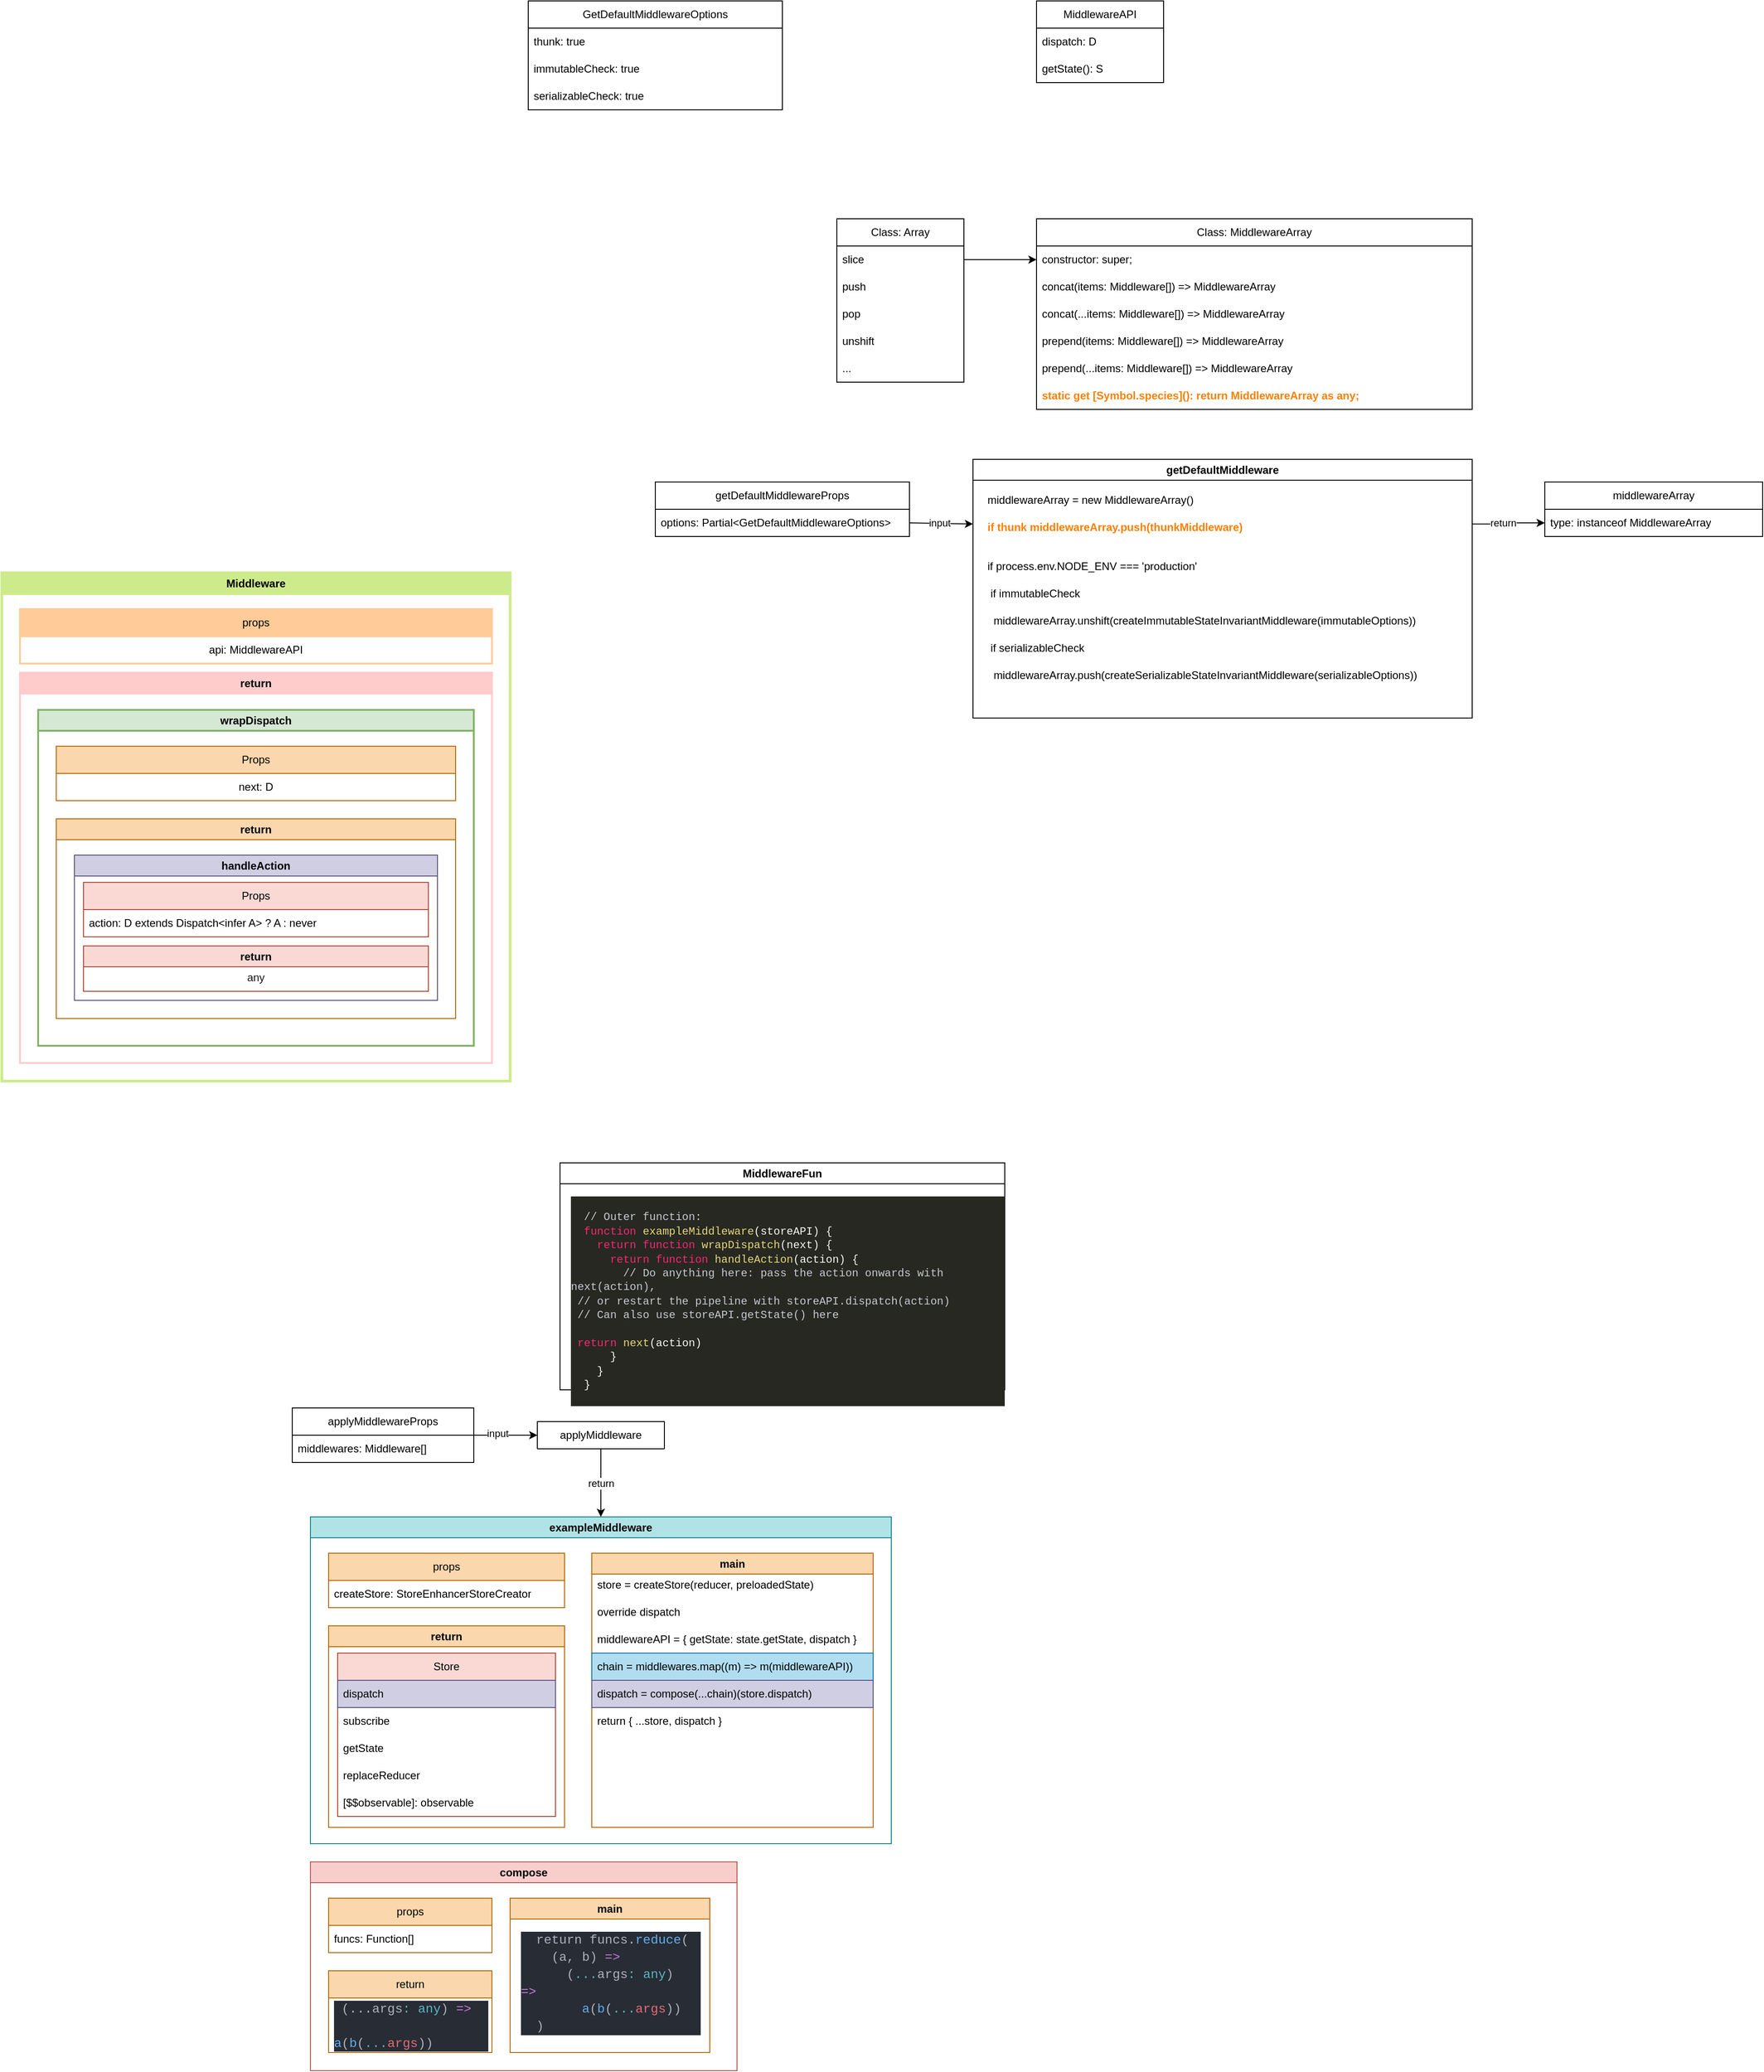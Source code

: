 <mxfile version="20.8.13" type="github">
  <diagram name="第 1 页" id="Je5M9p50dfMenlb4uafC">
    <mxGraphModel dx="2508" dy="2384" grid="1" gridSize="10" guides="1" tooltips="1" connect="1" arrows="1" fold="1" page="1" pageScale="1" pageWidth="827" pageHeight="1169" math="0" shadow="0">
      <root>
        <mxCell id="0" />
        <mxCell id="1" parent="0" />
        <mxCell id="uOk9SfMnvMUk-7f9dFpr-8" value="Class: MiddlewareArray" style="swimlane;fontStyle=0;childLayout=stackLayout;horizontal=1;startSize=30;horizontalStack=0;resizeParent=1;resizeParentMax=0;resizeLast=0;collapsible=1;marginBottom=0;whiteSpace=wrap;html=1;" vertex="1" parent="1">
          <mxGeometry x="-90" y="210" width="480" height="210" as="geometry">
            <mxRectangle x="420" y="400" width="60" height="30" as="alternateBounds" />
          </mxGeometry>
        </mxCell>
        <mxCell id="uOk9SfMnvMUk-7f9dFpr-9" value="constructor: super;" style="text;strokeColor=none;fillColor=none;align=left;verticalAlign=middle;spacingLeft=4;spacingRight=4;overflow=hidden;points=[[0,0.5],[1,0.5]];portConstraint=eastwest;rotatable=0;whiteSpace=wrap;html=1;" vertex="1" parent="uOk9SfMnvMUk-7f9dFpr-8">
          <mxGeometry y="30" width="480" height="30" as="geometry" />
        </mxCell>
        <mxCell id="uOk9SfMnvMUk-7f9dFpr-31" value="concat(items: Middleware[]) =&amp;gt; MiddlewareArray" style="text;strokeColor=none;fillColor=none;align=left;verticalAlign=middle;spacingLeft=4;spacingRight=4;overflow=hidden;points=[[0,0.5],[1,0.5]];portConstraint=eastwest;rotatable=0;whiteSpace=wrap;html=1;" vertex="1" parent="uOk9SfMnvMUk-7f9dFpr-8">
          <mxGeometry y="60" width="480" height="30" as="geometry" />
        </mxCell>
        <mxCell id="uOk9SfMnvMUk-7f9dFpr-30" value="concat(...items: Middleware[]) =&amp;gt; MiddlewareArray" style="text;strokeColor=none;fillColor=none;align=left;verticalAlign=middle;spacingLeft=4;spacingRight=4;overflow=hidden;points=[[0,0.5],[1,0.5]];portConstraint=eastwest;rotatable=0;whiteSpace=wrap;html=1;" vertex="1" parent="uOk9SfMnvMUk-7f9dFpr-8">
          <mxGeometry y="90" width="480" height="30" as="geometry" />
        </mxCell>
        <mxCell id="uOk9SfMnvMUk-7f9dFpr-28" value="prepend(items: Middleware[]) =&amp;gt; MiddlewareArray" style="text;strokeColor=none;fillColor=none;align=left;verticalAlign=middle;spacingLeft=4;spacingRight=4;overflow=hidden;points=[[0,0.5],[1,0.5]];portConstraint=eastwest;rotatable=0;whiteSpace=wrap;html=1;" vertex="1" parent="uOk9SfMnvMUk-7f9dFpr-8">
          <mxGeometry y="120" width="480" height="30" as="geometry" />
        </mxCell>
        <mxCell id="uOk9SfMnvMUk-7f9dFpr-27" value="prepend(...items: Middleware[]) =&amp;gt; MiddlewareArray" style="text;strokeColor=none;fillColor=none;align=left;verticalAlign=middle;spacingLeft=4;spacingRight=4;overflow=hidden;points=[[0,0.5],[1,0.5]];portConstraint=eastwest;rotatable=0;whiteSpace=wrap;html=1;" vertex="1" parent="uOk9SfMnvMUk-7f9dFpr-8">
          <mxGeometry y="150" width="480" height="30" as="geometry" />
        </mxCell>
        <mxCell id="uOk9SfMnvMUk-7f9dFpr-50" value="static get [Symbol.species](): return MiddlewareArray as any;" style="text;strokeColor=none;fillColor=none;align=left;verticalAlign=middle;spacingLeft=4;spacingRight=4;overflow=hidden;points=[[0,0.5],[1,0.5]];portConstraint=eastwest;rotatable=0;whiteSpace=wrap;html=1;fontColor=#FF8000;fontStyle=1" vertex="1" parent="uOk9SfMnvMUk-7f9dFpr-8">
          <mxGeometry y="180" width="480" height="30" as="geometry" />
        </mxCell>
        <mxCell id="uOk9SfMnvMUk-7f9dFpr-16" value="Class: Array" style="swimlane;fontStyle=0;childLayout=stackLayout;horizontal=1;startSize=30;horizontalStack=0;resizeParent=1;resizeParentMax=0;resizeLast=0;collapsible=1;marginBottom=0;whiteSpace=wrap;html=1;" vertex="1" parent="1">
          <mxGeometry x="-310" y="210" width="140" height="180" as="geometry" />
        </mxCell>
        <mxCell id="uOk9SfMnvMUk-7f9dFpr-17" value="slice" style="text;strokeColor=none;fillColor=none;align=left;verticalAlign=middle;spacingLeft=4;spacingRight=4;overflow=hidden;points=[[0,0.5],[1,0.5]];portConstraint=eastwest;rotatable=0;whiteSpace=wrap;html=1;" vertex="1" parent="uOk9SfMnvMUk-7f9dFpr-16">
          <mxGeometry y="30" width="140" height="30" as="geometry" />
        </mxCell>
        <mxCell id="uOk9SfMnvMUk-7f9dFpr-18" value="push" style="text;strokeColor=none;fillColor=none;align=left;verticalAlign=middle;spacingLeft=4;spacingRight=4;overflow=hidden;points=[[0,0.5],[1,0.5]];portConstraint=eastwest;rotatable=0;whiteSpace=wrap;html=1;" vertex="1" parent="uOk9SfMnvMUk-7f9dFpr-16">
          <mxGeometry y="60" width="140" height="30" as="geometry" />
        </mxCell>
        <mxCell id="uOk9SfMnvMUk-7f9dFpr-19" value="pop" style="text;strokeColor=none;fillColor=none;align=left;verticalAlign=middle;spacingLeft=4;spacingRight=4;overflow=hidden;points=[[0,0.5],[1,0.5]];portConstraint=eastwest;rotatable=0;whiteSpace=wrap;html=1;" vertex="1" parent="uOk9SfMnvMUk-7f9dFpr-16">
          <mxGeometry y="90" width="140" height="30" as="geometry" />
        </mxCell>
        <mxCell id="uOk9SfMnvMUk-7f9dFpr-20" value="unshift" style="text;strokeColor=none;fillColor=none;align=left;verticalAlign=middle;spacingLeft=4;spacingRight=4;overflow=hidden;points=[[0,0.5],[1,0.5]];portConstraint=eastwest;rotatable=0;whiteSpace=wrap;html=1;" vertex="1" parent="uOk9SfMnvMUk-7f9dFpr-16">
          <mxGeometry y="120" width="140" height="30" as="geometry" />
        </mxCell>
        <mxCell id="uOk9SfMnvMUk-7f9dFpr-21" value="..." style="text;strokeColor=none;fillColor=none;align=left;verticalAlign=middle;spacingLeft=4;spacingRight=4;overflow=hidden;points=[[0,0.5],[1,0.5]];portConstraint=eastwest;rotatable=0;whiteSpace=wrap;html=1;" vertex="1" parent="uOk9SfMnvMUk-7f9dFpr-16">
          <mxGeometry y="150" width="140" height="30" as="geometry" />
        </mxCell>
        <mxCell id="uOk9SfMnvMUk-7f9dFpr-22" style="edgeStyle=orthogonalEdgeStyle;rounded=0;orthogonalLoop=1;jettySize=auto;html=1;entryX=0;entryY=0.5;entryDx=0;entryDy=0;" edge="1" parent="1" source="uOk9SfMnvMUk-7f9dFpr-17" target="uOk9SfMnvMUk-7f9dFpr-9">
          <mxGeometry relative="1" as="geometry" />
        </mxCell>
        <mxCell id="uOk9SfMnvMUk-7f9dFpr-36" value="Middleware" style="swimlane;whiteSpace=wrap;html=1;fillColor=#cdeb8b;strokeColor=#cdeb8b;strokeWidth=3;" vertex="1" parent="1">
          <mxGeometry x="-1230" y="600" width="560" height="560" as="geometry" />
        </mxCell>
        <mxCell id="uOk9SfMnvMUk-7f9dFpr-37" value="props" style="swimlane;fontStyle=0;childLayout=stackLayout;horizontal=1;startSize=30;horizontalStack=0;resizeParent=1;resizeParentMax=0;resizeLast=0;collapsible=1;marginBottom=0;whiteSpace=wrap;html=1;fillColor=#ffcc99;strokeColor=#ffcc99;strokeWidth=2;" vertex="1" parent="uOk9SfMnvMUk-7f9dFpr-36">
          <mxGeometry x="20" y="40" width="520" height="60" as="geometry" />
        </mxCell>
        <mxCell id="uOk9SfMnvMUk-7f9dFpr-38" value="api: MiddlewareAPI" style="text;strokeColor=none;fillColor=none;align=center;verticalAlign=middle;spacingLeft=4;spacingRight=4;overflow=hidden;points=[[0,0.5],[1,0.5]];portConstraint=eastwest;rotatable=0;whiteSpace=wrap;html=1;" vertex="1" parent="uOk9SfMnvMUk-7f9dFpr-37">
          <mxGeometry y="30" width="520" height="30" as="geometry" />
        </mxCell>
        <mxCell id="uOk9SfMnvMUk-7f9dFpr-199" value="return" style="swimlane;whiteSpace=wrap;html=1;labelBackgroundColor=none;strokeColor=#ffcccc;fontFamily=Helvetica;fontSize=12;fontColor=default;startSize=23;fillColor=#ffcccc;strokeWidth=2;" vertex="1" parent="uOk9SfMnvMUk-7f9dFpr-36">
          <mxGeometry x="20" y="110" width="520" height="430" as="geometry" />
        </mxCell>
        <mxCell id="uOk9SfMnvMUk-7f9dFpr-178" value="wrapDispatch" style="swimlane;whiteSpace=wrap;html=1;labelBackgroundColor=none;strokeColor=#82b366;fillColor=#d5e8d4;swimlaneFillColor=default;strokeWidth=2;" vertex="1" parent="uOk9SfMnvMUk-7f9dFpr-199">
          <mxGeometry x="20" y="41" width="480" height="370" as="geometry" />
        </mxCell>
        <mxCell id="uOk9SfMnvMUk-7f9dFpr-182" value="Props" style="swimlane;fontStyle=0;childLayout=stackLayout;horizontal=1;startSize=30;horizontalStack=0;resizeParent=1;resizeParentMax=0;resizeLast=0;collapsible=1;marginBottom=0;whiteSpace=wrap;html=1;labelBackgroundColor=none;strokeColor=#b46504;fontFamily=Helvetica;fontSize=12;fillColor=#fad7ac;" vertex="1" parent="uOk9SfMnvMUk-7f9dFpr-178">
          <mxGeometry x="20" y="40" width="440" height="60" as="geometry" />
        </mxCell>
        <mxCell id="uOk9SfMnvMUk-7f9dFpr-183" value="next: D" style="text;strokeColor=none;fillColor=none;align=center;verticalAlign=middle;spacingLeft=4;spacingRight=4;overflow=hidden;points=[[0,0.5],[1,0.5]];portConstraint=eastwest;rotatable=0;whiteSpace=wrap;html=1;fontSize=12;fontFamily=Helvetica;fontColor=default;" vertex="1" parent="uOk9SfMnvMUk-7f9dFpr-182">
          <mxGeometry y="30" width="440" height="30" as="geometry" />
        </mxCell>
        <mxCell id="uOk9SfMnvMUk-7f9dFpr-189" value="return" style="swimlane;whiteSpace=wrap;html=1;labelBackgroundColor=none;strokeColor=#b46504;fillColor=#fad7ac;" vertex="1" parent="uOk9SfMnvMUk-7f9dFpr-178">
          <mxGeometry x="20" y="120" width="440" height="220" as="geometry" />
        </mxCell>
        <mxCell id="uOk9SfMnvMUk-7f9dFpr-193" value="handleAction" style="swimlane;whiteSpace=wrap;html=1;labelBackgroundColor=none;strokeColor=#56517e;fillColor=#d0cee2;startSize=23;" vertex="1" parent="uOk9SfMnvMUk-7f9dFpr-189">
          <mxGeometry x="20" y="40" width="400" height="160" as="geometry" />
        </mxCell>
        <mxCell id="uOk9SfMnvMUk-7f9dFpr-195" value="Props" style="swimlane;fontStyle=0;childLayout=stackLayout;horizontal=1;startSize=30;horizontalStack=0;resizeParent=1;resizeParentMax=0;resizeLast=0;collapsible=1;marginBottom=0;whiteSpace=wrap;html=1;labelBackgroundColor=none;strokeColor=#ae4132;fontFamily=Helvetica;fontSize=12;fillColor=#fad9d5;" vertex="1" parent="uOk9SfMnvMUk-7f9dFpr-193">
          <mxGeometry x="10" y="30" width="380" height="60" as="geometry" />
        </mxCell>
        <mxCell id="uOk9SfMnvMUk-7f9dFpr-196" value="action: D extends Dispatch&amp;lt;infer A&amp;gt; ? A : never" style="text;strokeColor=none;fillColor=none;align=left;verticalAlign=middle;spacingLeft=4;spacingRight=4;overflow=hidden;points=[[0,0.5],[1,0.5]];portConstraint=eastwest;rotatable=0;whiteSpace=wrap;html=1;fontSize=12;fontFamily=Helvetica;fontColor=default;" vertex="1" parent="uOk9SfMnvMUk-7f9dFpr-195">
          <mxGeometry y="30" width="380" height="30" as="geometry" />
        </mxCell>
        <mxCell id="uOk9SfMnvMUk-7f9dFpr-197" value="return" style="swimlane;whiteSpace=wrap;html=1;labelBackgroundColor=none;strokeColor=#ae4132;fillColor=#fad9d5;" vertex="1" parent="uOk9SfMnvMUk-7f9dFpr-193">
          <mxGeometry x="10" y="100" width="380" height="50" as="geometry" />
        </mxCell>
        <mxCell id="uOk9SfMnvMUk-7f9dFpr-198" value="any" style="text;html=1;strokeColor=none;fillColor=none;align=center;verticalAlign=middle;whiteSpace=wrap;rounded=0;fontColor=#1A1A1A;" vertex="1" parent="uOk9SfMnvMUk-7f9dFpr-197">
          <mxGeometry y="19" width="380" height="31" as="geometry" />
        </mxCell>
        <mxCell id="uOk9SfMnvMUk-7f9dFpr-41" value="MiddlewareAPI" style="swimlane;fontStyle=0;childLayout=stackLayout;horizontal=1;startSize=30;horizontalStack=0;resizeParent=1;resizeParentMax=0;resizeLast=0;collapsible=1;marginBottom=0;whiteSpace=wrap;html=1;" vertex="1" parent="1">
          <mxGeometry x="-90" y="-30" width="140" height="90" as="geometry" />
        </mxCell>
        <mxCell id="uOk9SfMnvMUk-7f9dFpr-42" value="dispatch: D" style="text;strokeColor=none;fillColor=none;align=left;verticalAlign=middle;spacingLeft=4;spacingRight=4;overflow=hidden;points=[[0,0.5],[1,0.5]];portConstraint=eastwest;rotatable=0;whiteSpace=wrap;html=1;" vertex="1" parent="uOk9SfMnvMUk-7f9dFpr-41">
          <mxGeometry y="30" width="140" height="30" as="geometry" />
        </mxCell>
        <mxCell id="uOk9SfMnvMUk-7f9dFpr-43" value="getState(): S" style="text;strokeColor=none;fillColor=none;align=left;verticalAlign=middle;spacingLeft=4;spacingRight=4;overflow=hidden;points=[[0,0.5],[1,0.5]];portConstraint=eastwest;rotatable=0;whiteSpace=wrap;html=1;" vertex="1" parent="uOk9SfMnvMUk-7f9dFpr-41">
          <mxGeometry y="60" width="140" height="30" as="geometry" />
        </mxCell>
        <mxCell id="uOk9SfMnvMUk-7f9dFpr-51" value="getDefaultMiddleware" style="swimlane;whiteSpace=wrap;html=1;strokeColor=default;" vertex="1" parent="1">
          <mxGeometry x="-160" y="475" width="550" height="285" as="geometry" />
        </mxCell>
        <mxCell id="uOk9SfMnvMUk-7f9dFpr-52" value="&lt;span style=&quot;font-weight: normal;&quot;&gt;&lt;font color=&quot;#000000&quot;&gt;middlewareArray = new MiddlewareArray()&lt;/font&gt;&lt;/span&gt;" style="text;strokeColor=none;fillColor=none;align=left;verticalAlign=middle;spacingLeft=4;spacingRight=4;overflow=hidden;points=[[0,0.5],[1,0.5]];portConstraint=eastwest;rotatable=0;whiteSpace=wrap;html=1;fontColor=#FF0000;fontStyle=1" vertex="1" parent="uOk9SfMnvMUk-7f9dFpr-51">
          <mxGeometry x="10" y="30" width="350" height="30" as="geometry" />
        </mxCell>
        <mxCell id="uOk9SfMnvMUk-7f9dFpr-53" value="if thunk middlewareArray.push(thunkMiddleware)" style="text;strokeColor=none;fillColor=none;align=left;verticalAlign=middle;spacingLeft=4;spacingRight=4;overflow=hidden;points=[[0,0.5],[1,0.5]];portConstraint=eastwest;rotatable=0;whiteSpace=wrap;html=1;fontStyle=1;fontColor=#FF8000;" vertex="1" parent="uOk9SfMnvMUk-7f9dFpr-51">
          <mxGeometry x="10" y="60" width="330" height="30" as="geometry" />
        </mxCell>
        <mxCell id="uOk9SfMnvMUk-7f9dFpr-54" value="&lt;p style=&quot;line-height: 150%;&quot;&gt;if process.env.NODE_ENV === &#39;production&#39;&lt;/p&gt;&lt;p style=&quot;line-height: 150%;&quot;&gt;&lt;span style=&quot;white-space: pre;&quot;&gt;	&lt;/span&gt;if immutableCheck&lt;br&gt;&lt;/p&gt;&lt;p style=&quot;line-height: 150%;&quot;&gt;&lt;span style=&quot;white-space: pre;&quot;&gt;	&lt;/span&gt;&lt;span style=&quot;white-space: pre;&quot;&gt;	&lt;/span&gt;middlewareArray.unshift(createImmutableStateInvariantMiddleware(immutableOptions))&lt;br&gt;&lt;/p&gt;&lt;p style=&quot;line-height: 150%;&quot;&gt;&lt;span style=&quot;white-space: pre;&quot;&gt;	&lt;/span&gt;if serializableCheck&lt;br&gt;&lt;/p&gt;&lt;p style=&quot;line-height: 150%;&quot;&gt;&lt;span style=&quot;white-space: pre;&quot;&gt;	&lt;/span&gt;&lt;span style=&quot;white-space: pre;&quot;&gt;	&lt;/span&gt;middlewareArray.push(createSerializableStateInvariantMiddleware(serializableOptions))&lt;br&gt;&lt;/p&gt;" style="text;strokeColor=none;fillColor=none;align=left;verticalAlign=top;spacingLeft=4;spacingRight=4;overflow=hidden;points=[[0,0.5],[1,0.5]];portConstraint=eastwest;rotatable=0;whiteSpace=wrap;html=1;labelBackgroundColor=default;" vertex="1" parent="uOk9SfMnvMUk-7f9dFpr-51">
          <mxGeometry x="10" y="90" width="530" height="180" as="geometry" />
        </mxCell>
        <mxCell id="uOk9SfMnvMUk-7f9dFpr-58" value="getDefaultMiddlewareProps" style="swimlane;fontStyle=0;childLayout=stackLayout;horizontal=1;startSize=30;horizontalStack=0;resizeParent=1;resizeParentMax=0;resizeLast=0;collapsible=1;marginBottom=0;whiteSpace=wrap;html=1;" vertex="1" parent="1">
          <mxGeometry x="-510" y="500" width="280" height="60" as="geometry">
            <mxRectangle x="420" y="400" width="60" height="30" as="alternateBounds" />
          </mxGeometry>
        </mxCell>
        <mxCell id="uOk9SfMnvMUk-7f9dFpr-59" value="options: Partial&amp;lt;GetDefaultMiddlewareOptions&amp;gt;" style="text;strokeColor=none;fillColor=none;align=left;verticalAlign=middle;spacingLeft=4;spacingRight=4;overflow=hidden;points=[[0,0.5],[1,0.5]];portConstraint=eastwest;rotatable=0;whiteSpace=wrap;html=1;" vertex="1" parent="uOk9SfMnvMUk-7f9dFpr-58">
          <mxGeometry y="30" width="280" height="30" as="geometry" />
        </mxCell>
        <mxCell id="uOk9SfMnvMUk-7f9dFpr-60" value="middlewareArray" style="swimlane;fontStyle=0;childLayout=stackLayout;horizontal=1;startSize=30;horizontalStack=0;resizeParent=1;resizeParentMax=0;resizeLast=0;collapsible=1;marginBottom=0;whiteSpace=wrap;html=1;" vertex="1" parent="1">
          <mxGeometry x="470" y="500" width="240" height="60" as="geometry">
            <mxRectangle x="420" y="400" width="60" height="30" as="alternateBounds" />
          </mxGeometry>
        </mxCell>
        <mxCell id="uOk9SfMnvMUk-7f9dFpr-61" value="type: instanceof MiddlewareArray" style="text;strokeColor=none;fillColor=none;align=left;verticalAlign=middle;spacingLeft=4;spacingRight=4;overflow=hidden;points=[[0,0.5],[1,0.5]];portConstraint=eastwest;rotatable=0;whiteSpace=wrap;html=1;" vertex="1" parent="uOk9SfMnvMUk-7f9dFpr-60">
          <mxGeometry y="30" width="240" height="30" as="geometry" />
        </mxCell>
        <mxCell id="uOk9SfMnvMUk-7f9dFpr-62" value="" style="endArrow=classic;html=1;rounded=0;exitX=1;exitY=0.5;exitDx=0;exitDy=0;entryX=0;entryY=0.25;entryDx=0;entryDy=0;" edge="1" parent="1" source="uOk9SfMnvMUk-7f9dFpr-59" target="uOk9SfMnvMUk-7f9dFpr-51">
          <mxGeometry width="50" height="50" relative="1" as="geometry">
            <mxPoint x="-220" y="435" as="sourcePoint" />
            <mxPoint x="-168.32" y="515.66" as="targetPoint" />
          </mxGeometry>
        </mxCell>
        <mxCell id="uOk9SfMnvMUk-7f9dFpr-63" value="input" style="edgeLabel;html=1;align=center;verticalAlign=middle;resizable=0;points=[];" vertex="1" connectable="0" parent="uOk9SfMnvMUk-7f9dFpr-62">
          <mxGeometry x="-0.286" y="-1" relative="1" as="geometry">
            <mxPoint x="8" y="-2" as="offset" />
          </mxGeometry>
        </mxCell>
        <mxCell id="uOk9SfMnvMUk-7f9dFpr-64" value="" style="edgeStyle=orthogonalEdgeStyle;rounded=0;orthogonalLoop=1;jettySize=auto;html=1;entryX=0;entryY=0.5;entryDx=0;entryDy=0;exitX=1;exitY=0.25;exitDx=0;exitDy=0;" edge="1" parent="1" source="uOk9SfMnvMUk-7f9dFpr-51" target="uOk9SfMnvMUk-7f9dFpr-61">
          <mxGeometry relative="1" as="geometry">
            <mxPoint x="240" y="207.5" as="sourcePoint" />
            <mxPoint x="310.28" y="206.68" as="targetPoint" />
          </mxGeometry>
        </mxCell>
        <mxCell id="uOk9SfMnvMUk-7f9dFpr-65" value="return" style="edgeLabel;html=1;align=center;verticalAlign=middle;resizable=0;points=[];" vertex="1" connectable="0" parent="uOk9SfMnvMUk-7f9dFpr-64">
          <mxGeometry x="-0.283" relative="1" as="geometry">
            <mxPoint x="5" y="-2" as="offset" />
          </mxGeometry>
        </mxCell>
        <mxCell id="uOk9SfMnvMUk-7f9dFpr-66" value="GetDefaultMiddlewareOptions" style="swimlane;fontStyle=0;childLayout=stackLayout;horizontal=1;startSize=30;horizontalStack=0;resizeParent=1;resizeParentMax=0;resizeLast=0;collapsible=1;marginBottom=0;whiteSpace=wrap;html=1;" vertex="1" parent="1">
          <mxGeometry x="-650" y="-30" width="280" height="120" as="geometry">
            <mxRectangle x="420" y="400" width="60" height="30" as="alternateBounds" />
          </mxGeometry>
        </mxCell>
        <mxCell id="uOk9SfMnvMUk-7f9dFpr-67" value="thunk: true" style="text;strokeColor=none;fillColor=none;align=left;verticalAlign=middle;spacingLeft=4;spacingRight=4;overflow=hidden;points=[[0,0.5],[1,0.5]];portConstraint=eastwest;rotatable=0;whiteSpace=wrap;html=1;" vertex="1" parent="uOk9SfMnvMUk-7f9dFpr-66">
          <mxGeometry y="30" width="280" height="30" as="geometry" />
        </mxCell>
        <mxCell id="uOk9SfMnvMUk-7f9dFpr-69" value="immutableCheck: true" style="text;strokeColor=none;fillColor=none;align=left;verticalAlign=middle;spacingLeft=4;spacingRight=4;overflow=hidden;points=[[0,0.5],[1,0.5]];portConstraint=eastwest;rotatable=0;whiteSpace=wrap;html=1;" vertex="1" parent="uOk9SfMnvMUk-7f9dFpr-66">
          <mxGeometry y="60" width="280" height="30" as="geometry" />
        </mxCell>
        <mxCell id="uOk9SfMnvMUk-7f9dFpr-70" value="serializableCheck: true" style="text;strokeColor=none;fillColor=none;align=left;verticalAlign=middle;spacingLeft=4;spacingRight=4;overflow=hidden;points=[[0,0.5],[1,0.5]];portConstraint=eastwest;rotatable=0;whiteSpace=wrap;html=1;" vertex="1" parent="uOk9SfMnvMUk-7f9dFpr-66">
          <mxGeometry y="90" width="280" height="30" as="geometry" />
        </mxCell>
        <mxCell id="uOk9SfMnvMUk-7f9dFpr-83" value="MiddlewareFun" style="swimlane;whiteSpace=wrap;html=1;labelBackgroundColor=none;fontColor=#000000;" vertex="1" parent="1">
          <mxGeometry x="-615" y="1250" width="490" height="250" as="geometry" />
        </mxCell>
        <mxCell id="uOk9SfMnvMUk-7f9dFpr-85" value="&lt;div style=&quot;font-size: 12px;&quot;&gt;&lt;span style=&quot;color: rgb(198, 202, 210); font-family: SFMono-Regular, Menlo, Monaco, Consolas, &amp;quot;Liberation Mono&amp;quot;, &amp;quot;Courier New&amp;quot;, monospace; font-size: 12px;&quot;&gt;&amp;nbsp;&amp;nbsp;&lt;/span&gt;&lt;/div&gt;&lt;div style=&quot;font-size: 12px;&quot;&gt;&lt;span style=&quot;color: rgb(198, 202, 210); font-family: SFMono-Regular, Menlo, Monaco, Consolas, &amp;quot;Liberation Mono&amp;quot;, &amp;quot;Courier New&amp;quot;, monospace; font-size: 12px;&quot;&gt;&amp;nbsp; // Outer function:&lt;/span&gt;&lt;br style=&quot;font-size: 12px;&quot;&gt;&lt;/div&gt;&lt;div style=&quot;font-size: 12px;&quot;&gt;&lt;span style=&quot;box-sizing: border-box; color: rgb(248, 248, 242); font-family: SFMono-Regular, Menlo, Monaco, Consolas, &amp;quot;Liberation Mono&amp;quot;, &amp;quot;Courier New&amp;quot;, monospace; font-size: 12px;&quot; class=&quot;token-line&quot;&gt;&lt;span style=&quot;box-sizing: border-box; font-size: 12px;&quot; class=&quot;token plain&quot;&gt;&lt;/span&gt;&lt;span style=&quot;box-sizing: border-box; color: rgb(249, 38, 114); font-size: 12px;&quot; class=&quot;token keyword&quot;&gt;&amp;nbsp; function&lt;/span&gt;&lt;span style=&quot;box-sizing: border-box; font-size: 12px;&quot; class=&quot;token plain&quot;&gt; &lt;/span&gt;&lt;span style=&quot;box-sizing: border-box; color: rgb(230, 216, 116); font-size: 12px;&quot; class=&quot;token function&quot;&gt;exampleMiddleware&lt;/span&gt;&lt;span style=&quot;box-sizing: border-box; font-size: 12px;&quot; class=&quot;token punctuation&quot;&gt;(&lt;/span&gt;&lt;span style=&quot;box-sizing: border-box; font-size: 12px;&quot; class=&quot;token parameter&quot;&gt;storeAPI&lt;/span&gt;&lt;span style=&quot;box-sizing: border-box; font-size: 12px;&quot; class=&quot;token punctuation&quot;&gt;)&lt;/span&gt;&lt;span style=&quot;box-sizing: border-box; font-size: 12px;&quot; class=&quot;token plain&quot;&gt; &lt;/span&gt;&lt;span style=&quot;box-sizing: border-box; font-size: 12px;&quot; class=&quot;token punctuation&quot;&gt;{&lt;/span&gt;&lt;span style=&quot;box-sizing: border-box; font-size: 12px;&quot; class=&quot;token plain&quot;&gt;&lt;/span&gt;&lt;br style=&quot;box-sizing: border-box; font-size: 12px;&quot;&gt;&lt;/span&gt;&lt;span style=&quot;box-sizing: border-box; color: rgb(248, 248, 242); font-family: SFMono-Regular, Menlo, Monaco, Consolas, &amp;quot;Liberation Mono&amp;quot;, &amp;quot;Courier New&amp;quot;, monospace; font-size: 12px;&quot; class=&quot;token-line&quot;&gt;&lt;span style=&quot;box-sizing: border-box; color: rgb(249, 38, 114); font-size: 12px;&quot; class=&quot;token keyword control-flow&quot;&gt;&amp;nbsp; &amp;nbsp; return&lt;/span&gt;&lt;span style=&quot;box-sizing: border-box; font-size: 12px;&quot; class=&quot;token plain&quot;&gt; &lt;/span&gt;&lt;span style=&quot;box-sizing: border-box; color: rgb(249, 38, 114); font-size: 12px;&quot; class=&quot;token keyword&quot;&gt;function&lt;/span&gt;&lt;span style=&quot;box-sizing: border-box; font-size: 12px;&quot; class=&quot;token plain&quot;&gt; &lt;/span&gt;&lt;span style=&quot;box-sizing: border-box; color: rgb(230, 216, 116); font-size: 12px;&quot; class=&quot;token function&quot;&gt;wrapDispatch&lt;/span&gt;&lt;span style=&quot;box-sizing: border-box; font-size: 12px;&quot; class=&quot;token punctuation&quot;&gt;(&lt;/span&gt;&lt;span style=&quot;box-sizing: border-box; font-size: 12px;&quot; class=&quot;token parameter&quot;&gt;next&lt;/span&gt;&lt;span style=&quot;box-sizing: border-box; font-size: 12px;&quot; class=&quot;token punctuation&quot;&gt;)&lt;/span&gt;&lt;span style=&quot;box-sizing: border-box; font-size: 12px;&quot; class=&quot;token plain&quot;&gt; &lt;/span&gt;&lt;span style=&quot;box-sizing: border-box; font-size: 12px;&quot; class=&quot;token punctuation&quot;&gt;{&lt;/span&gt;&lt;span style=&quot;box-sizing: border-box; font-size: 12px;&quot; class=&quot;token plain&quot;&gt;&lt;/span&gt;&lt;br style=&quot;box-sizing: border-box; font-size: 12px;&quot;&gt;&lt;/span&gt;&lt;span style=&quot;box-sizing: border-box; color: rgb(248, 248, 242); font-family: SFMono-Regular, Menlo, Monaco, Consolas, &amp;quot;Liberation Mono&amp;quot;, &amp;quot;Courier New&amp;quot;, monospace; font-size: 12px;&quot; class=&quot;token-line&quot;&gt;&lt;span style=&quot;box-sizing: border-box; color: rgb(249, 38, 114); font-size: 12px;&quot; class=&quot;token keyword control-flow&quot;&gt;&amp;nbsp; &amp;nbsp; &amp;nbsp; return&lt;/span&gt;&lt;span style=&quot;box-sizing: border-box; font-size: 12px;&quot; class=&quot;token plain&quot;&gt; &lt;/span&gt;&lt;span style=&quot;box-sizing: border-box; color: rgb(249, 38, 114); font-size: 12px;&quot; class=&quot;token keyword&quot;&gt;function&lt;/span&gt;&lt;span style=&quot;box-sizing: border-box; font-size: 12px;&quot; class=&quot;token plain&quot;&gt; &lt;/span&gt;&lt;span style=&quot;box-sizing: border-box; color: rgb(230, 216, 116); font-size: 12px;&quot; class=&quot;token function&quot;&gt;handleAction&lt;/span&gt;&lt;span style=&quot;box-sizing: border-box; font-size: 12px;&quot; class=&quot;token punctuation&quot;&gt;(&lt;/span&gt;&lt;span style=&quot;box-sizing: border-box; font-size: 12px;&quot; class=&quot;token parameter&quot;&gt;action&lt;/span&gt;&lt;span style=&quot;box-sizing: border-box; font-size: 12px;&quot; class=&quot;token punctuation&quot;&gt;)&lt;/span&gt;&lt;span style=&quot;box-sizing: border-box; font-size: 12px;&quot; class=&quot;token plain&quot;&gt; &lt;/span&gt;&lt;span style=&quot;box-sizing: border-box; font-size: 12px;&quot; class=&quot;token punctuation&quot;&gt;{&lt;/span&gt;&lt;span style=&quot;box-sizing: border-box; font-size: 12px;&quot; class=&quot;token plain&quot;&gt;&lt;/span&gt;&lt;br style=&quot;box-sizing: border-box; font-size: 12px;&quot;&gt;&lt;/span&gt;&lt;span style=&quot;box-sizing: border-box; color: rgb(248, 248, 242); font-family: SFMono-Regular, Menlo, Monaco, Consolas, &amp;quot;Liberation Mono&amp;quot;, &amp;quot;Courier New&amp;quot;, monospace; font-size: 12px;&quot; class=&quot;token-line&quot;&gt;&lt;span style=&quot;box-sizing: border-box; color: rgb(198, 202, 210); font-size: 12px;&quot; class=&quot;token comment&quot;&gt;&amp;nbsp; &amp;nbsp; &amp;nbsp; &amp;nbsp; // Do anything here: pass the action onwards with next(action),&lt;/span&gt;&lt;span style=&quot;box-sizing: border-box; font-size: 12px;&quot; class=&quot;token plain&quot;&gt;&lt;/span&gt;&lt;br style=&quot;box-sizing: border-box; font-size: 12px;&quot;&gt;&lt;/span&gt;&lt;span style=&quot;box-sizing: border-box; color: rgb(248, 248, 242); font-family: SFMono-Regular, Menlo, Monaco, Consolas, &amp;quot;Liberation Mono&amp;quot;, &amp;quot;Courier New&amp;quot;, monospace; font-size: 12px;&quot; class=&quot;token-line&quot;&gt;&lt;span style=&quot;box-sizing: border-box; font-size: 12px;&quot; class=&quot;token plain&quot;&gt;      &lt;/span&gt;&lt;span style=&quot;box-sizing: border-box; color: rgb(198, 202, 210); font-size: 12px;&quot; class=&quot;token comment&quot;&gt;&lt;span style=&quot;white-space: pre; font-size: 12px;&quot;&gt;	&lt;/span&gt;// or restart the pipeline with storeAPI.dispatch(action)&lt;/span&gt;&lt;span style=&quot;box-sizing: border-box; font-size: 12px;&quot; class=&quot;token plain&quot;&gt;&lt;/span&gt;&lt;br style=&quot;box-sizing: border-box; font-size: 12px;&quot;&gt;&lt;/span&gt;&lt;span style=&quot;box-sizing: border-box; color: rgb(248, 248, 242); font-family: SFMono-Regular, Menlo, Monaco, Consolas, &amp;quot;Liberation Mono&amp;quot;, &amp;quot;Courier New&amp;quot;, monospace; font-size: 12px;&quot; class=&quot;token-line&quot;&gt;&lt;span style=&quot;box-sizing: border-box; font-size: 12px;&quot; class=&quot;token plain&quot;&gt;      &lt;/span&gt;&lt;span style=&quot;box-sizing: border-box; color: rgb(198, 202, 210); font-size: 12px;&quot; class=&quot;token comment&quot;&gt;&lt;span style=&quot;white-space: pre; font-size: 12px;&quot;&gt;	&lt;/span&gt;// Can also use storeAPI.getState() here&lt;/span&gt;&lt;span style=&quot;box-sizing: border-box; font-size: 12px;&quot; class=&quot;token plain&quot;&gt;&lt;/span&gt;&lt;br style=&quot;box-sizing: border-box; font-size: 12px;&quot;&gt;&lt;/span&gt;&lt;span style=&quot;box-sizing: border-box; color: rgb(248, 248, 242); font-family: SFMono-Regular, Menlo, Monaco, Consolas, &amp;quot;Liberation Mono&amp;quot;, &amp;quot;Courier New&amp;quot;, monospace; font-size: 12px;&quot; class=&quot;token-line&quot;&gt;&lt;span style=&quot;box-sizing: border-box; display: inline-block; font-size: 12px;&quot; class=&quot;token plain&quot;&gt;&lt;/span&gt;&lt;br style=&quot;box-sizing: border-box; font-size: 12px;&quot;&gt;&lt;/span&gt;&lt;span style=&quot;box-sizing: border-box; color: rgb(248, 248, 242); font-family: SFMono-Regular, Menlo, Monaco, Consolas, &amp;quot;Liberation Mono&amp;quot;, &amp;quot;Courier New&amp;quot;, monospace; font-size: 12px;&quot; class=&quot;token-line&quot;&gt;&lt;span style=&quot;box-sizing: border-box; font-size: 12px;&quot; class=&quot;token plain&quot;&gt;      &lt;/span&gt;&lt;span style=&quot;box-sizing: border-box; color: rgb(249, 38, 114); font-size: 12px;&quot; class=&quot;token keyword control-flow&quot;&gt;&lt;span style=&quot;white-space: pre; font-size: 12px;&quot;&gt;	&lt;/span&gt;return&lt;/span&gt;&lt;span style=&quot;box-sizing: border-box; font-size: 12px;&quot; class=&quot;token plain&quot;&gt; &lt;/span&gt;&lt;span style=&quot;box-sizing: border-box; color: rgb(230, 216, 116); font-size: 12px;&quot; class=&quot;token function&quot;&gt;next&lt;/span&gt;&lt;span style=&quot;box-sizing: border-box; font-size: 12px;&quot; class=&quot;token punctuation&quot;&gt;(&lt;/span&gt;&lt;span style=&quot;box-sizing: border-box; font-size: 12px;&quot; class=&quot;token plain&quot;&gt;action&lt;/span&gt;&lt;span style=&quot;box-sizing: border-box; font-size: 12px;&quot; class=&quot;token punctuation&quot;&gt;)&lt;/span&gt;&lt;/span&gt;&lt;/div&gt;&lt;div style=&quot;font-size: 12px;&quot;&gt;&lt;span style=&quot;box-sizing: border-box; color: rgb(248, 248, 242); font-family: SFMono-Regular, Menlo, Monaco, Consolas, &amp;quot;Liberation Mono&amp;quot;, &amp;quot;Courier New&amp;quot;, monospace; font-size: 12px;&quot; class=&quot;token-line&quot;&gt;&lt;span style=&quot;box-sizing: border-box; font-size: 12px;&quot; class=&quot;token punctuation&quot;&gt;&amp;nbsp; &amp;nbsp; &amp;nbsp; }&lt;/span&gt;&lt;span style=&quot;box-sizing: border-box; font-size: 12px;&quot; class=&quot;token plain&quot;&gt;&lt;/span&gt;&lt;br style=&quot;box-sizing: border-box; font-size: 12px;&quot;&gt;&lt;/span&gt;&lt;span style=&quot;box-sizing: border-box; color: rgb(248, 248, 242); font-family: SFMono-Regular, Menlo, Monaco, Consolas, &amp;quot;Liberation Mono&amp;quot;, &amp;quot;Courier New&amp;quot;, monospace; font-size: 12px;&quot; class=&quot;token-line&quot;&gt;&lt;span style=&quot;box-sizing: border-box; font-size: 12px;&quot; class=&quot;token punctuation&quot;&gt;&amp;nbsp; &amp;nbsp; }&lt;/span&gt;&lt;span style=&quot;box-sizing: border-box; font-size: 12px;&quot; class=&quot;token plain&quot;&gt;&lt;/span&gt;&lt;br style=&quot;box-sizing: border-box; font-size: 12px;&quot;&gt;&lt;/span&gt;&lt;span style=&quot;box-sizing: border-box; color: rgb(248, 248, 242); font-family: SFMono-Regular, Menlo, Monaco, Consolas, &amp;quot;Liberation Mono&amp;quot;, &amp;quot;Courier New&amp;quot;, monospace; font-size: 12px;&quot; class=&quot;token-line&quot;&gt;&lt;span style=&quot;box-sizing: border-box; font-size: 12px;&quot; class=&quot;token plain&quot;&gt;&lt;/span&gt;&lt;span style=&quot;box-sizing: border-box; font-size: 12px;&quot; class=&quot;token punctuation&quot;&gt;&amp;nbsp; }&lt;/span&gt;&lt;/span&gt;&lt;br style=&quot;font-size: 12px;&quot;&gt;&lt;/div&gt;&lt;div style=&quot;font-size: 12px;&quot;&gt;&lt;span style=&quot;box-sizing: border-box; color: rgb(248, 248, 242); font-family: SFMono-Regular, Menlo, Monaco, Consolas, &amp;quot;Liberation Mono&amp;quot;, &amp;quot;Courier New&amp;quot;, monospace; font-size: 12px;&quot; class=&quot;token-line&quot;&gt;&lt;span style=&quot;box-sizing: border-box; font-size: 12px;&quot; class=&quot;token punctuation&quot;&gt;&lt;br&gt;&lt;/span&gt;&lt;/span&gt;&lt;/div&gt;" style="text;html=1;strokeColor=none;fillColor=none;align=left;verticalAlign=top;whiteSpace=wrap;rounded=0;fontColor=#000000;labelBackgroundColor=#272822;fontSize=12;spacingTop=0;spacingLeft=0;labelBorderColor=none;" vertex="1" parent="uOk9SfMnvMUk-7f9dFpr-83">
          <mxGeometry x="10" y="30" width="480" height="220" as="geometry" />
        </mxCell>
        <mxCell id="uOk9SfMnvMUk-7f9dFpr-87" value="applyMiddleware" style="swimlane;fontStyle=0;childLayout=stackLayout;horizontal=1;startSize=30;horizontalStack=0;resizeParent=1;resizeParentMax=0;resizeLast=0;collapsible=1;marginBottom=0;whiteSpace=wrap;html=1;" vertex="1" collapsed="1" parent="1">
          <mxGeometry x="-640" y="1535" width="140" height="30" as="geometry">
            <mxRectangle x="-500" y="1160" width="140" height="60" as="alternateBounds" />
          </mxGeometry>
        </mxCell>
        <mxCell id="uOk9SfMnvMUk-7f9dFpr-89" value="return" style="text;strokeColor=none;fillColor=none;align=center;verticalAlign=middle;spacingLeft=4;spacingRight=4;overflow=hidden;points=[[0,0.5],[1,0.5]];portConstraint=eastwest;rotatable=0;whiteSpace=wrap;html=1;" vertex="1" parent="uOk9SfMnvMUk-7f9dFpr-87">
          <mxGeometry y="30" width="140" height="30" as="geometry" />
        </mxCell>
        <mxCell id="uOk9SfMnvMUk-7f9dFpr-113" style="edgeStyle=orthogonalEdgeStyle;rounded=0;orthogonalLoop=1;jettySize=auto;html=1;entryX=0;entryY=0.5;entryDx=0;entryDy=0;fontColor=#000000;" edge="1" parent="1" source="uOk9SfMnvMUk-7f9dFpr-111" target="uOk9SfMnvMUk-7f9dFpr-87">
          <mxGeometry relative="1" as="geometry" />
        </mxCell>
        <mxCell id="uOk9SfMnvMUk-7f9dFpr-115" value="input" style="edgeLabel;html=1;align=center;verticalAlign=middle;resizable=0;points=[];fontColor=#000000;" vertex="1" connectable="0" parent="uOk9SfMnvMUk-7f9dFpr-113">
          <mxGeometry x="-0.258" y="2" relative="1" as="geometry">
            <mxPoint as="offset" />
          </mxGeometry>
        </mxCell>
        <mxCell id="uOk9SfMnvMUk-7f9dFpr-111" value="applyMiddlewareProps" style="swimlane;fontStyle=0;childLayout=stackLayout;horizontal=1;startSize=30;horizontalStack=0;resizeParent=1;resizeParentMax=0;resizeLast=0;collapsible=1;marginBottom=0;whiteSpace=wrap;html=1;" vertex="1" parent="1">
          <mxGeometry x="-910" y="1520" width="200" height="60" as="geometry">
            <mxRectangle x="-720" y="1180" width="140" height="30" as="alternateBounds" />
          </mxGeometry>
        </mxCell>
        <mxCell id="uOk9SfMnvMUk-7f9dFpr-112" value="middlewares: Middleware[]" style="text;strokeColor=none;fillColor=none;align=left;verticalAlign=middle;spacingLeft=4;spacingRight=4;overflow=hidden;points=[[0,0.5],[1,0.5]];portConstraint=eastwest;rotatable=0;whiteSpace=wrap;html=1;" vertex="1" parent="uOk9SfMnvMUk-7f9dFpr-111">
          <mxGeometry y="30" width="200" height="30" as="geometry" />
        </mxCell>
        <mxCell id="uOk9SfMnvMUk-7f9dFpr-126" value="" style="endArrow=classic;html=1;rounded=0;fontColor=#000000;exitX=0.5;exitY=1;exitDx=0;exitDy=0;" edge="1" parent="1" source="uOk9SfMnvMUk-7f9dFpr-87" target="uOk9SfMnvMUk-7f9dFpr-168">
          <mxGeometry relative="1" as="geometry">
            <mxPoint x="-500" y="1710" as="sourcePoint" />
            <mxPoint x="-570" y="1624" as="targetPoint" />
          </mxGeometry>
        </mxCell>
        <mxCell id="uOk9SfMnvMUk-7f9dFpr-127" value="return" style="edgeLabel;resizable=0;html=1;align=center;verticalAlign=middle;labelBackgroundColor=#ffffff;fontColor=#000000;" connectable="0" vertex="1" parent="uOk9SfMnvMUk-7f9dFpr-126">
          <mxGeometry relative="1" as="geometry" />
        </mxCell>
        <mxCell id="uOk9SfMnvMUk-7f9dFpr-168" value="exampleMiddleware" style="swimlane;whiteSpace=wrap;html=1;labelBackgroundColor=none;fillColor=#b0e3e6;strokeColor=#0e8088;" vertex="1" parent="1">
          <mxGeometry x="-890" y="1640" width="640" height="360" as="geometry" />
        </mxCell>
        <mxCell id="uOk9SfMnvMUk-7f9dFpr-103" value="main" style="swimlane;whiteSpace=wrap;html=1;strokeColor=#b46504;fillColor=#fad7ac;labelBackgroundColor=none;labelBorderColor=none;" vertex="1" parent="uOk9SfMnvMUk-7f9dFpr-168">
          <mxGeometry x="310" y="40" width="310" height="302" as="geometry" />
        </mxCell>
        <mxCell id="uOk9SfMnvMUk-7f9dFpr-106" value="override dispatch" style="text;strokeColor=none;fillColor=none;align=left;verticalAlign=middle;spacingLeft=4;spacingRight=4;overflow=hidden;points=[[0,0.5],[1,0.5]];portConstraint=eastwest;rotatable=0;whiteSpace=wrap;html=1;" vertex="1" parent="uOk9SfMnvMUk-7f9dFpr-103">
          <mxGeometry y="50" width="200" height="30" as="geometry" />
        </mxCell>
        <mxCell id="uOk9SfMnvMUk-7f9dFpr-107" value="middlewareAPI = { getState: state.getState, dispatch }" style="text;strokeColor=none;fillColor=none;align=left;verticalAlign=middle;spacingLeft=4;spacingRight=4;overflow=hidden;points=[[0,0.5],[1,0.5]];portConstraint=eastwest;rotatable=0;whiteSpace=wrap;html=1;" vertex="1" parent="uOk9SfMnvMUk-7f9dFpr-103">
          <mxGeometry y="80" width="300" height="30" as="geometry" />
        </mxCell>
        <mxCell id="uOk9SfMnvMUk-7f9dFpr-108" value="chain = middlewares.map((m) =&amp;gt; m(middlewareAPI))" style="text;strokeColor=#10739e;fillColor=#b1ddf0;align=left;verticalAlign=middle;spacingLeft=4;spacingRight=4;overflow=hidden;points=[[0,0.5],[1,0.5]];portConstraint=eastwest;rotatable=0;whiteSpace=wrap;html=1;" vertex="1" parent="uOk9SfMnvMUk-7f9dFpr-103">
          <mxGeometry y="110" width="310" height="30" as="geometry" />
        </mxCell>
        <mxCell id="uOk9SfMnvMUk-7f9dFpr-109" value="dispatch = compose(...chain)(store.dispatch)" style="text;strokeColor=#56517e;fillColor=#d0cee2;align=left;verticalAlign=middle;spacingLeft=4;spacingRight=4;overflow=hidden;points=[[0,0.5],[1,0.5]];portConstraint=eastwest;rotatable=0;whiteSpace=wrap;html=1;" vertex="1" parent="uOk9SfMnvMUk-7f9dFpr-103">
          <mxGeometry y="140" width="310" height="30" as="geometry" />
        </mxCell>
        <mxCell id="uOk9SfMnvMUk-7f9dFpr-110" value="return { ...store, dispatch }" style="text;strokeColor=none;fillColor=none;align=left;verticalAlign=middle;spacingLeft=4;spacingRight=4;overflow=hidden;points=[[0,0.5],[1,0.5]];portConstraint=eastwest;rotatable=0;whiteSpace=wrap;html=1;" vertex="1" parent="uOk9SfMnvMUk-7f9dFpr-103">
          <mxGeometry y="170" width="300" height="30" as="geometry" />
        </mxCell>
        <mxCell id="uOk9SfMnvMUk-7f9dFpr-105" value="store = createStore(reducer, preloadedState)" style="text;strokeColor=none;fillColor=none;align=left;verticalAlign=middle;spacingLeft=4;spacingRight=4;overflow=hidden;points=[[0,0.5],[1,0.5]];portConstraint=eastwest;rotatable=0;whiteSpace=wrap;html=1;" vertex="1" parent="uOk9SfMnvMUk-7f9dFpr-103">
          <mxGeometry y="20" width="270" height="30" as="geometry" />
        </mxCell>
        <mxCell id="uOk9SfMnvMUk-7f9dFpr-119" value="props" style="swimlane;fontStyle=0;childLayout=stackLayout;horizontal=1;startSize=30;horizontalStack=0;resizeParent=1;resizeParentMax=0;resizeLast=0;collapsible=1;marginBottom=0;whiteSpace=wrap;html=1;fillColor=#fad7ac;strokeColor=#b46504;" vertex="1" parent="uOk9SfMnvMUk-7f9dFpr-168">
          <mxGeometry x="20" y="40" width="260" height="60" as="geometry">
            <mxRectangle x="-540" y="1390" width="140" height="30" as="alternateBounds" />
          </mxGeometry>
        </mxCell>
        <mxCell id="uOk9SfMnvMUk-7f9dFpr-120" value="createStore: StoreEnhancerStoreCreator" style="text;strokeColor=none;fillColor=none;align=left;verticalAlign=middle;spacingLeft=4;spacingRight=4;overflow=hidden;points=[[0,0.5],[1,0.5]];portConstraint=eastwest;rotatable=0;whiteSpace=wrap;html=1;" vertex="1" parent="uOk9SfMnvMUk-7f9dFpr-119">
          <mxGeometry y="30" width="260" height="30" as="geometry" />
        </mxCell>
        <mxCell id="uOk9SfMnvMUk-7f9dFpr-132" value="return" style="swimlane;whiteSpace=wrap;html=1;strokeColor=#b46504;fillColor=#fad7ac;labelBackgroundColor=none;labelBorderColor=none;" vertex="1" parent="uOk9SfMnvMUk-7f9dFpr-168">
          <mxGeometry x="20" y="120" width="260" height="222" as="geometry" />
        </mxCell>
        <mxCell id="uOk9SfMnvMUk-7f9dFpr-145" value="Store" style="swimlane;fontStyle=0;childLayout=stackLayout;horizontal=1;startSize=30;horizontalStack=0;resizeParent=1;resizeParentMax=0;resizeLast=0;collapsible=1;marginBottom=0;whiteSpace=wrap;html=1;fillColor=#fad9d5;strokeColor=#ae4132;" vertex="1" parent="uOk9SfMnvMUk-7f9dFpr-132">
          <mxGeometry x="10" y="30" width="240" height="180" as="geometry">
            <mxRectangle x="420" y="400" width="60" height="30" as="alternateBounds" />
          </mxGeometry>
        </mxCell>
        <mxCell id="uOk9SfMnvMUk-7f9dFpr-146" value="dispatch" style="text;strokeColor=#56517e;fillColor=#d0cee2;align=left;verticalAlign=middle;spacingLeft=4;spacingRight=4;overflow=hidden;points=[[0,0.5],[1,0.5]];portConstraint=eastwest;rotatable=0;whiteSpace=wrap;html=1;" vertex="1" parent="uOk9SfMnvMUk-7f9dFpr-145">
          <mxGeometry y="30" width="240" height="30" as="geometry" />
        </mxCell>
        <mxCell id="uOk9SfMnvMUk-7f9dFpr-147" value="subscribe" style="text;strokeColor=none;fillColor=none;align=left;verticalAlign=middle;spacingLeft=4;spacingRight=4;overflow=hidden;points=[[0,0.5],[1,0.5]];portConstraint=eastwest;rotatable=0;whiteSpace=wrap;html=1;" vertex="1" parent="uOk9SfMnvMUk-7f9dFpr-145">
          <mxGeometry y="60" width="240" height="30" as="geometry" />
        </mxCell>
        <mxCell id="uOk9SfMnvMUk-7f9dFpr-148" value="getState" style="text;strokeColor=none;fillColor=none;align=left;verticalAlign=middle;spacingLeft=4;spacingRight=4;overflow=hidden;points=[[0,0.5],[1,0.5]];portConstraint=eastwest;rotatable=0;whiteSpace=wrap;html=1;" vertex="1" parent="uOk9SfMnvMUk-7f9dFpr-145">
          <mxGeometry y="90" width="240" height="30" as="geometry" />
        </mxCell>
        <mxCell id="uOk9SfMnvMUk-7f9dFpr-149" value="replaceReducer" style="text;strokeColor=none;fillColor=none;align=left;verticalAlign=middle;spacingLeft=4;spacingRight=4;overflow=hidden;points=[[0,0.5],[1,0.5]];portConstraint=eastwest;rotatable=0;whiteSpace=wrap;html=1;" vertex="1" parent="uOk9SfMnvMUk-7f9dFpr-145">
          <mxGeometry y="120" width="240" height="30" as="geometry" />
        </mxCell>
        <mxCell id="uOk9SfMnvMUk-7f9dFpr-150" value="[$$observable]: observable" style="text;strokeColor=none;fillColor=none;align=left;verticalAlign=middle;spacingLeft=4;spacingRight=4;overflow=hidden;points=[[0,0.5],[1,0.5]];portConstraint=eastwest;rotatable=0;whiteSpace=wrap;html=1;" vertex="1" parent="uOk9SfMnvMUk-7f9dFpr-145">
          <mxGeometry y="150" width="240" height="30" as="geometry" />
        </mxCell>
        <mxCell id="uOk9SfMnvMUk-7f9dFpr-169" value="compose" style="swimlane;whiteSpace=wrap;html=1;labelBackgroundColor=none;strokeColor=#b85450;fillColor=#f8cecc;" vertex="1" parent="1">
          <mxGeometry x="-890" y="2020" width="470" height="230" as="geometry" />
        </mxCell>
        <mxCell id="uOk9SfMnvMUk-7f9dFpr-170" value="props" style="swimlane;fontStyle=0;childLayout=stackLayout;horizontal=1;startSize=30;horizontalStack=0;resizeParent=1;resizeParentMax=0;resizeLast=0;collapsible=1;marginBottom=0;whiteSpace=wrap;html=1;fillColor=#fad7ac;strokeColor=#b46504;" vertex="1" parent="uOk9SfMnvMUk-7f9dFpr-169">
          <mxGeometry x="20" y="40" width="180" height="60" as="geometry">
            <mxRectangle x="-540" y="1390" width="140" height="30" as="alternateBounds" />
          </mxGeometry>
        </mxCell>
        <mxCell id="uOk9SfMnvMUk-7f9dFpr-171" value="funcs: Function[]" style="text;strokeColor=none;fillColor=none;align=left;verticalAlign=middle;spacingLeft=4;spacingRight=4;overflow=hidden;points=[[0,0.5],[1,0.5]];portConstraint=eastwest;rotatable=0;whiteSpace=wrap;html=1;" vertex="1" parent="uOk9SfMnvMUk-7f9dFpr-170">
          <mxGeometry y="30" width="180" height="30" as="geometry" />
        </mxCell>
        <mxCell id="uOk9SfMnvMUk-7f9dFpr-172" value="main" style="swimlane;whiteSpace=wrap;html=1;labelBackgroundColor=none;strokeColor=#b46504;fillColor=#fad7ac;" vertex="1" parent="uOk9SfMnvMUk-7f9dFpr-169">
          <mxGeometry x="220" y="40" width="220" height="170" as="geometry" />
        </mxCell>
        <mxCell id="uOk9SfMnvMUk-7f9dFpr-173" value="&lt;div style=&quot;color: rgb(171, 178, 191); background-color: rgb(40, 44, 52); font-family: Consolas, &amp;quot;Courier New&amp;quot;, monospace; font-size: 14px; line-height: 19px;&quot;&gt;&lt;div&gt;&amp;nbsp; return funcs.&lt;span style=&quot;color: #61afef;&quot;&gt;reduce&lt;/span&gt;(&lt;/div&gt;&lt;div&gt;&amp;nbsp; &amp;nbsp; (a, b) &lt;span style=&quot;color: #c678dd;&quot;&gt;=&amp;gt;&lt;/span&gt;&lt;/div&gt;&lt;div&gt;&amp;nbsp; &amp;nbsp; &amp;nbsp; (&lt;span style=&quot;color: #56b6c2;&quot;&gt;...&lt;/span&gt;args&lt;span style=&quot;color: #56b6c2;&quot;&gt;:&lt;/span&gt; &lt;span style=&quot;color: #56b6c2;&quot;&gt;any&lt;/span&gt;) &lt;span style=&quot;color: #c678dd;&quot;&gt;=&amp;gt;&amp;nbsp;&amp;nbsp;&lt;/span&gt;&lt;/div&gt;&lt;div&gt;&amp;nbsp; &amp;nbsp; &amp;nbsp; &amp;nbsp; &lt;span style=&quot;color: #61afef;&quot;&gt;a&lt;/span&gt;(&lt;span style=&quot;color: #61afef;&quot;&gt;b&lt;/span&gt;(&lt;span style=&quot;color: #56b6c2;&quot;&gt;...&lt;/span&gt;&lt;span style=&quot;color: #e06c75;&quot;&gt;args&lt;/span&gt;))&lt;/div&gt;&lt;div&gt;&amp;nbsp; )&lt;/div&gt;&lt;/div&gt;" style="text;html=1;strokeColor=none;fillColor=none;align=left;verticalAlign=top;whiteSpace=wrap;rounded=0;fontColor=#1A1A1A;" vertex="1" parent="uOk9SfMnvMUk-7f9dFpr-172">
          <mxGeometry x="10" y="30" width="200" height="110" as="geometry" />
        </mxCell>
        <mxCell id="uOk9SfMnvMUk-7f9dFpr-174" value="return" style="swimlane;fontStyle=0;childLayout=stackLayout;horizontal=1;startSize=30;horizontalStack=0;resizeParent=1;resizeParentMax=0;resizeLast=0;collapsible=1;marginBottom=0;whiteSpace=wrap;html=1;fillColor=#fad7ac;strokeColor=#b46504;" vertex="1" parent="uOk9SfMnvMUk-7f9dFpr-169">
          <mxGeometry x="20" y="120" width="180" height="90" as="geometry">
            <mxRectangle x="-540" y="1390" width="140" height="30" as="alternateBounds" />
          </mxGeometry>
        </mxCell>
        <mxCell id="uOk9SfMnvMUk-7f9dFpr-175" value="&lt;div style=&quot;color: rgb(171, 178, 191); background-color: rgb(40, 44, 52); font-family: Consolas, &amp;quot;Courier New&amp;quot;, monospace; font-size: 14px; line-height: 19px;&quot;&gt;&lt;div&gt;&amp;nbsp;(...args&lt;span style=&quot;color: #56b6c2;&quot;&gt;:&lt;/span&gt; &lt;span style=&quot;color: #56b6c2;&quot;&gt;any&lt;/span&gt;) &lt;span style=&quot;color: #c678dd;&quot;&gt;=&amp;gt;&lt;/span&gt;&lt;/div&gt;&lt;div&gt;&amp;nbsp; &amp;nbsp; &amp;nbsp; &amp;nbsp; &lt;span style=&quot;color: #61afef;&quot;&gt;a&lt;/span&gt;(&lt;span style=&quot;color: #61afef;&quot;&gt;b&lt;/span&gt;(&lt;span style=&quot;color: #56b6c2;&quot;&gt;...&lt;/span&gt;&lt;span style=&quot;color: #e06c75;&quot;&gt;args&lt;/span&gt;))&amp;nbsp;&lt;/div&gt;&lt;/div&gt;" style="text;strokeColor=none;fillColor=none;align=left;verticalAlign=middle;spacingLeft=4;spacingRight=4;overflow=hidden;points=[[0,0.5],[1,0.5]];portConstraint=eastwest;rotatable=0;whiteSpace=wrap;html=1;" vertex="1" parent="uOk9SfMnvMUk-7f9dFpr-174">
          <mxGeometry y="30" width="180" height="60" as="geometry" />
        </mxCell>
      </root>
    </mxGraphModel>
  </diagram>
</mxfile>
